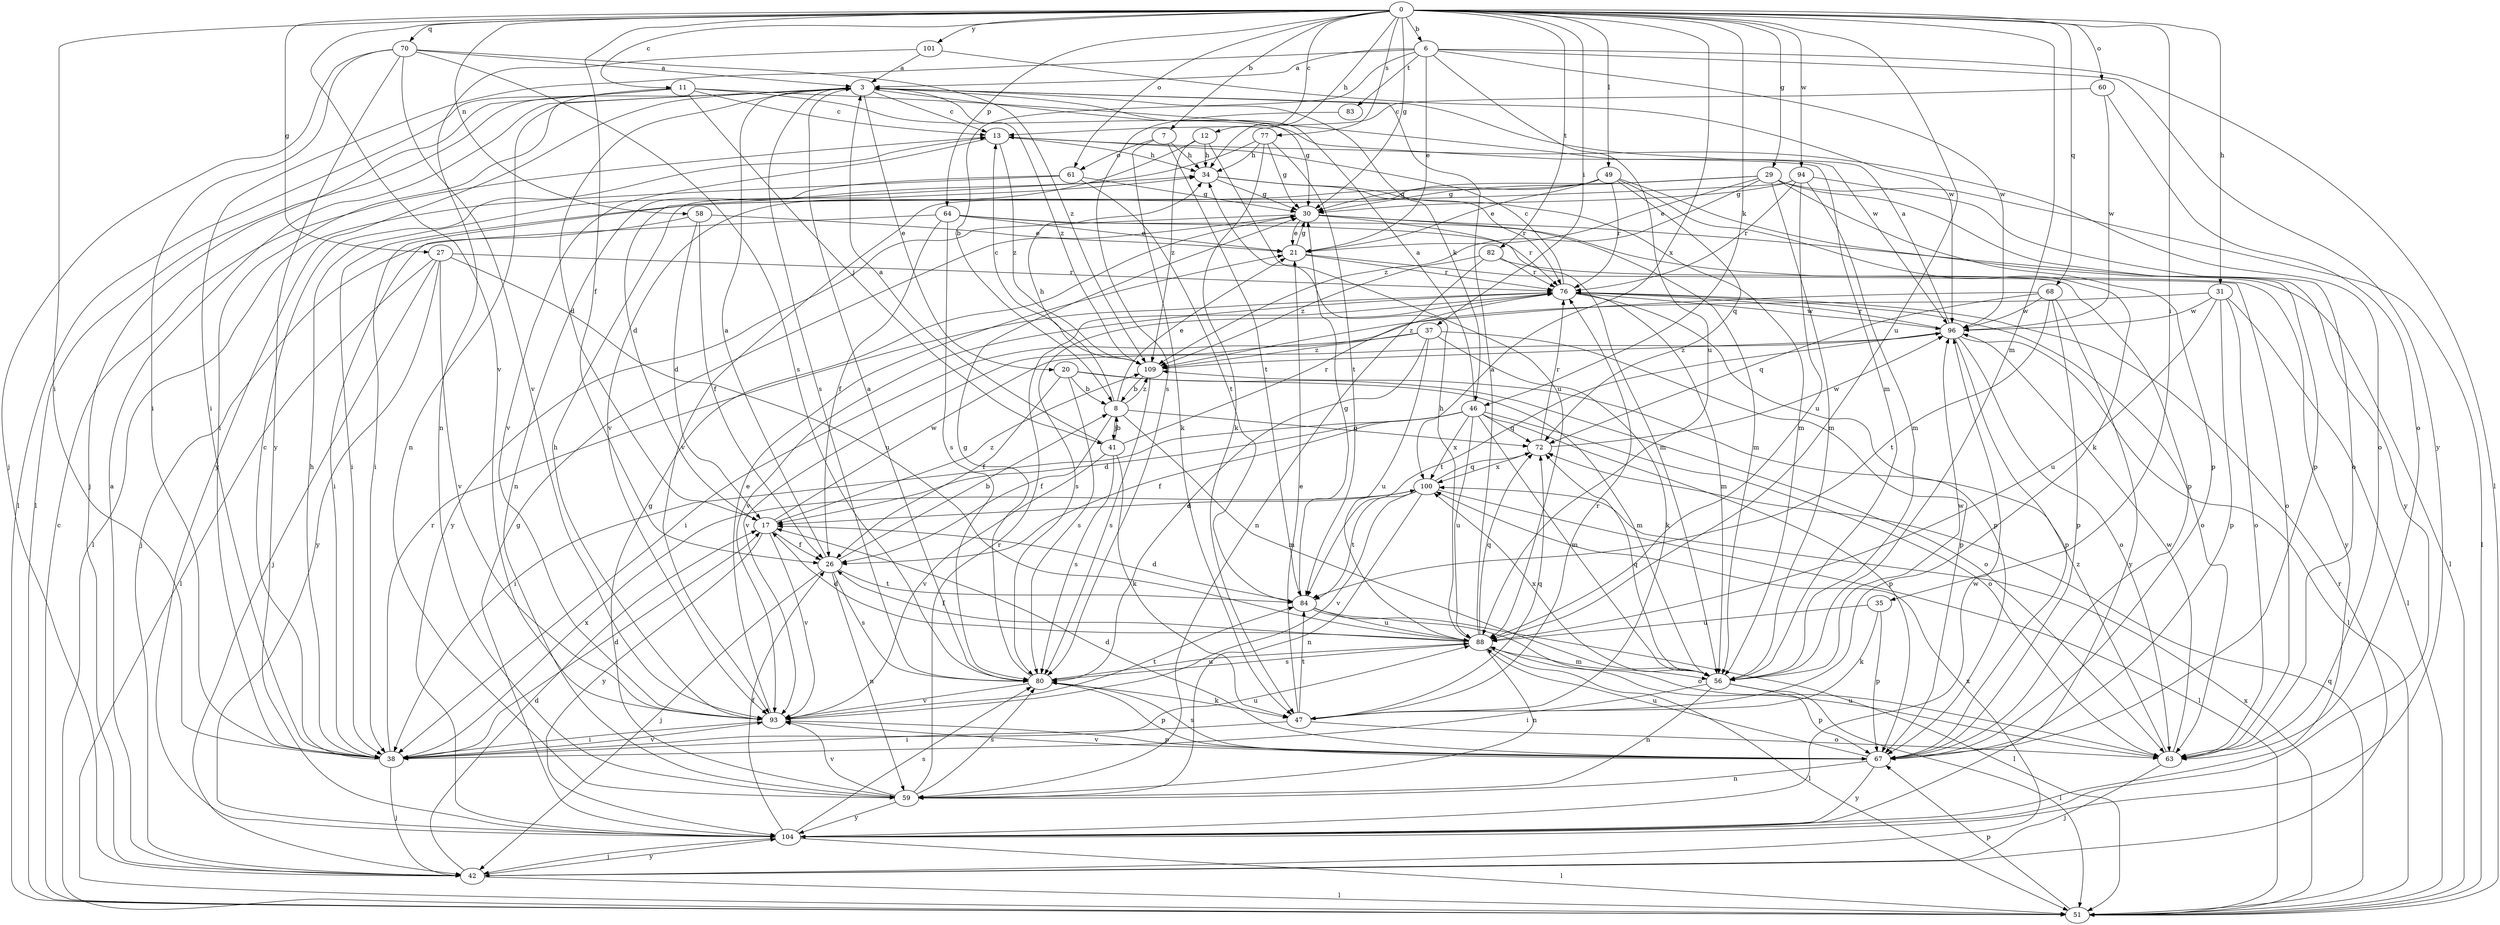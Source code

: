 strict digraph  {
0;
3;
6;
7;
8;
11;
12;
13;
17;
20;
21;
26;
27;
29;
30;
31;
34;
35;
37;
38;
41;
42;
46;
47;
49;
51;
56;
58;
59;
60;
61;
63;
64;
67;
68;
70;
72;
76;
77;
80;
82;
83;
84;
88;
93;
94;
96;
100;
101;
104;
109;
0 -> 6  [label=b];
0 -> 7  [label=b];
0 -> 11  [label=c];
0 -> 12  [label=c];
0 -> 26  [label=f];
0 -> 27  [label=g];
0 -> 29  [label=g];
0 -> 30  [label=g];
0 -> 31  [label=h];
0 -> 34  [label=h];
0 -> 35  [label=i];
0 -> 37  [label=i];
0 -> 38  [label=i];
0 -> 46  [label=k];
0 -> 49  [label=l];
0 -> 56  [label=m];
0 -> 58  [label=n];
0 -> 60  [label=o];
0 -> 61  [label=o];
0 -> 64  [label=p];
0 -> 68  [label=q];
0 -> 70  [label=q];
0 -> 77  [label=s];
0 -> 82  [label=t];
0 -> 88  [label=u];
0 -> 93  [label=v];
0 -> 94  [label=w];
0 -> 100  [label=x];
0 -> 101  [label=y];
3 -> 13  [label=c];
3 -> 17  [label=d];
3 -> 20  [label=e];
3 -> 30  [label=g];
3 -> 38  [label=i];
3 -> 46  [label=k];
3 -> 51  [label=l];
3 -> 80  [label=s];
3 -> 104  [label=y];
3 -> 109  [label=z];
6 -> 3  [label=a];
6 -> 8  [label=b];
6 -> 21  [label=e];
6 -> 38  [label=i];
6 -> 51  [label=l];
6 -> 83  [label=t];
6 -> 88  [label=u];
6 -> 96  [label=w];
6 -> 104  [label=y];
7 -> 34  [label=h];
7 -> 47  [label=k];
7 -> 61  [label=o];
7 -> 84  [label=t];
8 -> 21  [label=e];
8 -> 26  [label=f];
8 -> 34  [label=h];
8 -> 41  [label=j];
8 -> 56  [label=m];
8 -> 72  [label=q];
8 -> 109  [label=z];
11 -> 13  [label=c];
11 -> 41  [label=j];
11 -> 42  [label=j];
11 -> 51  [label=l];
11 -> 56  [label=m];
11 -> 59  [label=n];
11 -> 96  [label=w];
12 -> 34  [label=h];
12 -> 88  [label=u];
12 -> 93  [label=v];
12 -> 109  [label=z];
13 -> 34  [label=h];
13 -> 63  [label=o];
13 -> 93  [label=v];
13 -> 109  [label=z];
17 -> 26  [label=f];
17 -> 93  [label=v];
17 -> 96  [label=w];
17 -> 104  [label=y];
17 -> 109  [label=z];
20 -> 8  [label=b];
20 -> 26  [label=f];
20 -> 56  [label=m];
20 -> 63  [label=o];
20 -> 80  [label=s];
21 -> 30  [label=g];
21 -> 63  [label=o];
21 -> 76  [label=r];
26 -> 3  [label=a];
26 -> 8  [label=b];
26 -> 42  [label=j];
26 -> 59  [label=n];
26 -> 80  [label=s];
26 -> 84  [label=t];
27 -> 42  [label=j];
27 -> 51  [label=l];
27 -> 76  [label=r];
27 -> 88  [label=u];
27 -> 93  [label=v];
27 -> 104  [label=y];
29 -> 21  [label=e];
29 -> 30  [label=g];
29 -> 51  [label=l];
29 -> 56  [label=m];
29 -> 67  [label=p];
29 -> 93  [label=v];
29 -> 104  [label=y];
29 -> 109  [label=z];
30 -> 21  [label=e];
30 -> 51  [label=l];
30 -> 56  [label=m];
30 -> 76  [label=r];
30 -> 104  [label=y];
31 -> 38  [label=i];
31 -> 51  [label=l];
31 -> 63  [label=o];
31 -> 67  [label=p];
31 -> 88  [label=u];
31 -> 96  [label=w];
34 -> 30  [label=g];
34 -> 56  [label=m];
34 -> 76  [label=r];
35 -> 47  [label=k];
35 -> 67  [label=p];
35 -> 88  [label=u];
37 -> 47  [label=k];
37 -> 67  [label=p];
37 -> 80  [label=s];
37 -> 88  [label=u];
37 -> 93  [label=v];
37 -> 109  [label=z];
38 -> 13  [label=c];
38 -> 17  [label=d];
38 -> 34  [label=h];
38 -> 42  [label=j];
38 -> 76  [label=r];
38 -> 88  [label=u];
38 -> 93  [label=v];
38 -> 100  [label=x];
41 -> 3  [label=a];
41 -> 8  [label=b];
41 -> 47  [label=k];
41 -> 76  [label=r];
41 -> 80  [label=s];
41 -> 93  [label=v];
42 -> 3  [label=a];
42 -> 17  [label=d];
42 -> 51  [label=l];
42 -> 76  [label=r];
42 -> 100  [label=x];
42 -> 104  [label=y];
46 -> 3  [label=a];
46 -> 17  [label=d];
46 -> 26  [label=f];
46 -> 38  [label=i];
46 -> 56  [label=m];
46 -> 63  [label=o];
46 -> 67  [label=p];
46 -> 72  [label=q];
46 -> 88  [label=u];
46 -> 100  [label=x];
47 -> 21  [label=e];
47 -> 38  [label=i];
47 -> 63  [label=o];
47 -> 72  [label=q];
47 -> 76  [label=r];
47 -> 84  [label=t];
49 -> 21  [label=e];
49 -> 30  [label=g];
49 -> 38  [label=i];
49 -> 47  [label=k];
49 -> 67  [label=p];
49 -> 72  [label=q];
49 -> 76  [label=r];
51 -> 13  [label=c];
51 -> 67  [label=p];
51 -> 72  [label=q];
51 -> 100  [label=x];
56 -> 38  [label=i];
56 -> 51  [label=l];
56 -> 59  [label=n];
56 -> 67  [label=p];
56 -> 72  [label=q];
56 -> 96  [label=w];
56 -> 100  [label=x];
58 -> 17  [label=d];
58 -> 21  [label=e];
58 -> 26  [label=f];
58 -> 38  [label=i];
59 -> 30  [label=g];
59 -> 76  [label=r];
59 -> 80  [label=s];
59 -> 93  [label=v];
59 -> 104  [label=y];
60 -> 13  [label=c];
60 -> 63  [label=o];
60 -> 96  [label=w];
61 -> 30  [label=g];
61 -> 51  [label=l];
61 -> 59  [label=n];
61 -> 84  [label=t];
63 -> 42  [label=j];
63 -> 88  [label=u];
63 -> 96  [label=w];
63 -> 109  [label=z];
64 -> 21  [label=e];
64 -> 26  [label=f];
64 -> 42  [label=j];
64 -> 56  [label=m];
64 -> 67  [label=p];
64 -> 80  [label=s];
67 -> 17  [label=d];
67 -> 59  [label=n];
67 -> 80  [label=s];
67 -> 88  [label=u];
67 -> 93  [label=v];
67 -> 104  [label=y];
68 -> 67  [label=p];
68 -> 72  [label=q];
68 -> 84  [label=t];
68 -> 96  [label=w];
68 -> 104  [label=y];
68 -> 109  [label=z];
70 -> 3  [label=a];
70 -> 38  [label=i];
70 -> 42  [label=j];
70 -> 80  [label=s];
70 -> 93  [label=v];
70 -> 104  [label=y];
70 -> 109  [label=z];
72 -> 76  [label=r];
72 -> 96  [label=w];
72 -> 100  [label=x];
76 -> 13  [label=c];
76 -> 56  [label=m];
76 -> 63  [label=o];
76 -> 67  [label=p];
76 -> 80  [label=s];
76 -> 93  [label=v];
76 -> 96  [label=w];
77 -> 17  [label=d];
77 -> 30  [label=g];
77 -> 34  [label=h];
77 -> 47  [label=k];
77 -> 84  [label=t];
80 -> 3  [label=a];
80 -> 30  [label=g];
80 -> 47  [label=k];
80 -> 67  [label=p];
80 -> 88  [label=u];
80 -> 93  [label=v];
82 -> 59  [label=n];
82 -> 76  [label=r];
82 -> 104  [label=y];
82 -> 109  [label=z];
83 -> 80  [label=s];
84 -> 17  [label=d];
84 -> 30  [label=g];
84 -> 51  [label=l];
84 -> 63  [label=o];
84 -> 88  [label=u];
88 -> 3  [label=a];
88 -> 17  [label=d];
88 -> 26  [label=f];
88 -> 34  [label=h];
88 -> 51  [label=l];
88 -> 56  [label=m];
88 -> 59  [label=n];
88 -> 72  [label=q];
88 -> 80  [label=s];
93 -> 21  [label=e];
93 -> 34  [label=h];
93 -> 38  [label=i];
93 -> 67  [label=p];
93 -> 84  [label=t];
94 -> 30  [label=g];
94 -> 38  [label=i];
94 -> 56  [label=m];
94 -> 63  [label=o];
94 -> 76  [label=r];
94 -> 88  [label=u];
96 -> 3  [label=a];
96 -> 51  [label=l];
96 -> 63  [label=o];
96 -> 67  [label=p];
96 -> 76  [label=r];
96 -> 84  [label=t];
96 -> 109  [label=z];
100 -> 17  [label=d];
100 -> 51  [label=l];
100 -> 59  [label=n];
100 -> 72  [label=q];
100 -> 84  [label=t];
100 -> 93  [label=v];
101 -> 3  [label=a];
101 -> 59  [label=n];
101 -> 96  [label=w];
104 -> 26  [label=f];
104 -> 30  [label=g];
104 -> 42  [label=j];
104 -> 51  [label=l];
104 -> 80  [label=s];
104 -> 96  [label=w];
109 -> 8  [label=b];
109 -> 13  [label=c];
109 -> 80  [label=s];
}
